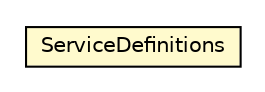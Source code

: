 #!/usr/local/bin/dot
#
# Class diagram 
# Generated by UMLGraph version R5_6-24-gf6e263 (http://www.umlgraph.org/)
#

digraph G {
	edge [fontname="Helvetica",fontsize=10,labelfontname="Helvetica",labelfontsize=10];
	node [fontname="Helvetica",fontsize=10,shape=plaintext];
	nodesep=0.25;
	ranksep=0.5;
	rankdir=LR;
	// com.gwtplatform.dispatch.rebind.type.ServiceDefinitions
	c364123 [label=<<table title="com.gwtplatform.dispatch.rebind.type.ServiceDefinitions" border="0" cellborder="1" cellspacing="0" cellpadding="2" port="p" bgcolor="lemonChiffon" href="./ServiceDefinitions.html">
		<tr><td><table border="0" cellspacing="0" cellpadding="1">
<tr><td align="center" balign="center"> ServiceDefinitions </td></tr>
		</table></td></tr>
		</table>>, URL="./ServiceDefinitions.html", fontname="Helvetica", fontcolor="black", fontsize=10.0];
}


